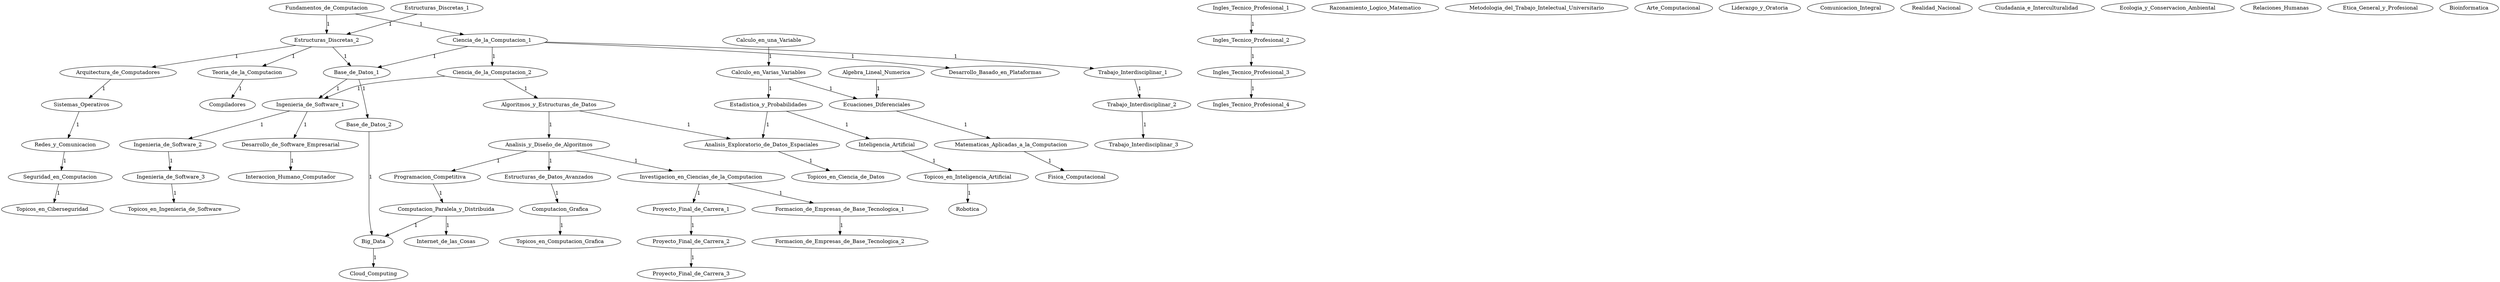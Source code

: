 digraph G{
Fundamentos_de_Computacion;
Fundamentos_de_Computacion -> Estructuras_Discretas_2[label=1];
Fundamentos_de_Computacion -> Ciencia_de_la_Computacion_1[label=1];
Ingles_Tecnico_Profesional_1;
Ingles_Tecnico_Profesional_1 -> Ingles_Tecnico_Profesional_2[label=1];
Estructuras_Discretas_1;
Estructuras_Discretas_1 -> Estructuras_Discretas_2[label=1];
Razonamiento_Logico_Matematico;
Metodologia_del_Trabajo_Intelectual_Universitario;
Arte_Computacional;
Liderazgo_y_Oratoria;
Estructuras_Discretas_2;
Estructuras_Discretas_2 -> Arquitectura_de_Computadores[label=1];
Estructuras_Discretas_2 -> Teoria_de_la_Computacion[label=1];
Estructuras_Discretas_2 -> Base_de_Datos_1[label=1];
Ciencia_de_la_Computacion_1;
Ciencia_de_la_Computacion_1 -> Ciencia_de_la_Computacion_2[label=1];
Ciencia_de_la_Computacion_1 -> Desarrollo_Basado_en_Plataformas[label=1];
Ciencia_de_la_Computacion_1 -> Trabajo_Interdisciplinar_1[label=1];
Ciencia_de_la_Computacion_1 -> Base_de_Datos_1[label=1];
Calculo_en_una_Variable;
Calculo_en_una_Variable -> Calculo_en_Varias_Variables[label=1];
Ingles_Tecnico_Profesional_2;
Ingles_Tecnico_Profesional_2 -> Ingles_Tecnico_Profesional_3[label=1];
Comunicacion_Integral;
Realidad_Nacional;
Arquitectura_de_Computadores;
Arquitectura_de_Computadores -> Sistemas_Operativos[label=1];
Ciencia_de_la_Computacion_2;
Ciencia_de_la_Computacion_2 -> Algoritmos_y_Estructuras_de_Datos[label=1];
Ciencia_de_la_Computacion_2 -> Ingenieria_de_Software_1[label=1];
Trabajo_Interdisciplinar_1;
Trabajo_Interdisciplinar_1 -> Trabajo_Interdisciplinar_2[label=1];
Calculo_en_Varias_Variables;
Calculo_en_Varias_Variables -> Estadistica_y_Probabilidades[label=1];
Calculo_en_Varias_Variables -> Ecuaciones_Diferenciales[label=1];
Ingles_Tecnico_Profesional_3;
Ingles_Tecnico_Profesional_3 -> Ingles_Tecnico_Profesional_4[label=1];
Desarrollo_Basado_en_Plataformas;
Ciudadania_e_Interculturalidad;
Algoritmos_y_Estructuras_de_Datos;
Algoritmos_y_Estructuras_de_Datos -> Analisis_y_Diseño_de_Algoritmos[label=1];
Algoritmos_y_Estructuras_de_Datos -> Analisis_Exploratorio_de_Datos_Espaciales[label=1];
Teoria_de_la_Computacion;
Teoria_de_la_Computacion -> Compiladores[label=1];
Base_de_Datos_1;
Base_de_Datos_1 -> Base_de_Datos_2[label=1];
Base_de_Datos_1 -> Ingenieria_de_Software_1[label=1];
Algebra_Lineal_Numerica;
Algebra_Lineal_Numerica -> Ecuaciones_Diferenciales[label=1];
Estadistica_y_Probabilidades;
Estadistica_y_Probabilidades -> Analisis_Exploratorio_de_Datos_Espaciales[label=1];
Estadistica_y_Probabilidades -> Inteligencia_Artificial[label=1];
Ecologia_y_Conservacion_Ambiental;
Base_de_Datos_2;
Base_de_Datos_2 -> Big_Data[label=1];
Analisis_y_Diseño_de_Algoritmos;
Analisis_y_Diseño_de_Algoritmos -> Programacion_Competitiva[label=1];
Analisis_y_Diseño_de_Algoritmos -> Estructuras_de_Datos_Avanzados[label=1];
Analisis_y_Diseño_de_Algoritmos -> Investigacion_en_Ciencias_de_la_Computacion[label=1];
Ingenieria_de_Software_1;
Ingenieria_de_Software_1 -> Ingenieria_de_Software_2[label=1];
Ingenieria_de_Software_1 -> Desarrollo_de_Software_Empresarial[label=1];
Analisis_Exploratorio_de_Datos_Espaciales;
Analisis_Exploratorio_de_Datos_Espaciales -> Topicos_en_Ciencia_de_Datos[label=1];
Ecuaciones_Diferenciales;
Ecuaciones_Diferenciales -> Matematicas_Aplicadas_a_la_Computacion[label=1];
Compiladores;
Programacion_Competitiva;
Programacion_Competitiva -> Computacion_Paralela_y_Distribuida[label=1];
Ingenieria_de_Software_2;
Ingenieria_de_Software_2 -> Ingenieria_de_Software_3[label=1];
Estructuras_de_Datos_Avanzados;
Estructuras_de_Datos_Avanzados -> Computacion_Grafica[label=1];
Sistemas_Operativos;
Sistemas_Operativos -> Redes_y_Comunicacion[label=1];
Trabajo_Interdisciplinar_2;
Trabajo_Interdisciplinar_2 -> Trabajo_Interdisciplinar_3[label=1];
Matematicas_Aplicadas_a_la_Computacion;
Matematicas_Aplicadas_a_la_Computacion -> Fisica_Computacional[label=1];
Investigacion_en_Ciencias_de_la_Computacion;
Investigacion_en_Ciencias_de_la_Computacion -> Proyecto_Final_de_Carrera_1[label=1];
Investigacion_en_Ciencias_de_la_Computacion -> Formacion_de_Empresas_de_Base_Tecnologica_1[label=1];
Desarrollo_de_Software_Empresarial;
Desarrollo_de_Software_Empresarial -> Interaccion_Humano_Computador[label=1];
Redes_y_Comunicacion;
Redes_y_Comunicacion -> Seguridad_en_Computacion[label=1];
Ingenieria_de_Software_3;
Ingenieria_de_Software_3 -> Topicos_en_Ingenieria_de_Software[label=1];
Computacion_Grafica;
Computacion_Grafica -> Topicos_en_Computacion_Grafica[label=1];
Inteligencia_Artificial;
Inteligencia_Artificial -> Topicos_en_Inteligencia_Artificial[label=1];
Proyecto_Final_de_Carrera_1;
Proyecto_Final_de_Carrera_1 -> Proyecto_Final_de_Carrera_2[label=1];
Computacion_Paralela_y_Distribuida;
Computacion_Paralela_y_Distribuida -> Big_Data[label=1];
Computacion_Paralela_y_Distribuida -> Internet_de_las_Cosas[label=1];
Seguridad_en_Computacion;
Seguridad_en_Computacion -> Topicos_en_Ciberseguridad[label=1];
Formacion_de_Empresas_de_Base_Tecnologica_1;
Formacion_de_Empresas_de_Base_Tecnologica_1 -> Formacion_de_Empresas_de_Base_Tecnologica_2[label=1];
Interaccion_Humano_Computador;
Relaciones_Humanas;
Fisica_Computacional;
Topicos_en_Ingenieria_de_Software;
Proyecto_Final_de_Carrera_2;
Proyecto_Final_de_Carrera_2 -> Proyecto_Final_de_Carrera_3[label=1];
Big_Data;
Big_Data -> Cloud_Computing[label=1];
Topicos_en_Inteligencia_Artificial;
Topicos_en_Inteligencia_Artificial -> Robotica[label=1];
Etica_General_y_Profesional;
Formacion_de_Empresas_de_Base_Tecnologica_2;
Ingles_Tecnico_Profesional_4;
Topicos_en_Ciencia_de_Datos;
Topicos_en_Computacion_Grafica;
Bioinformatica;
Cloud_Computing;
Proyecto_Final_de_Carrera_3;
Trabajo_Interdisciplinar_3;
Internet_de_las_Cosas;
Robotica;
Topicos_en_Ciberseguridad;
}